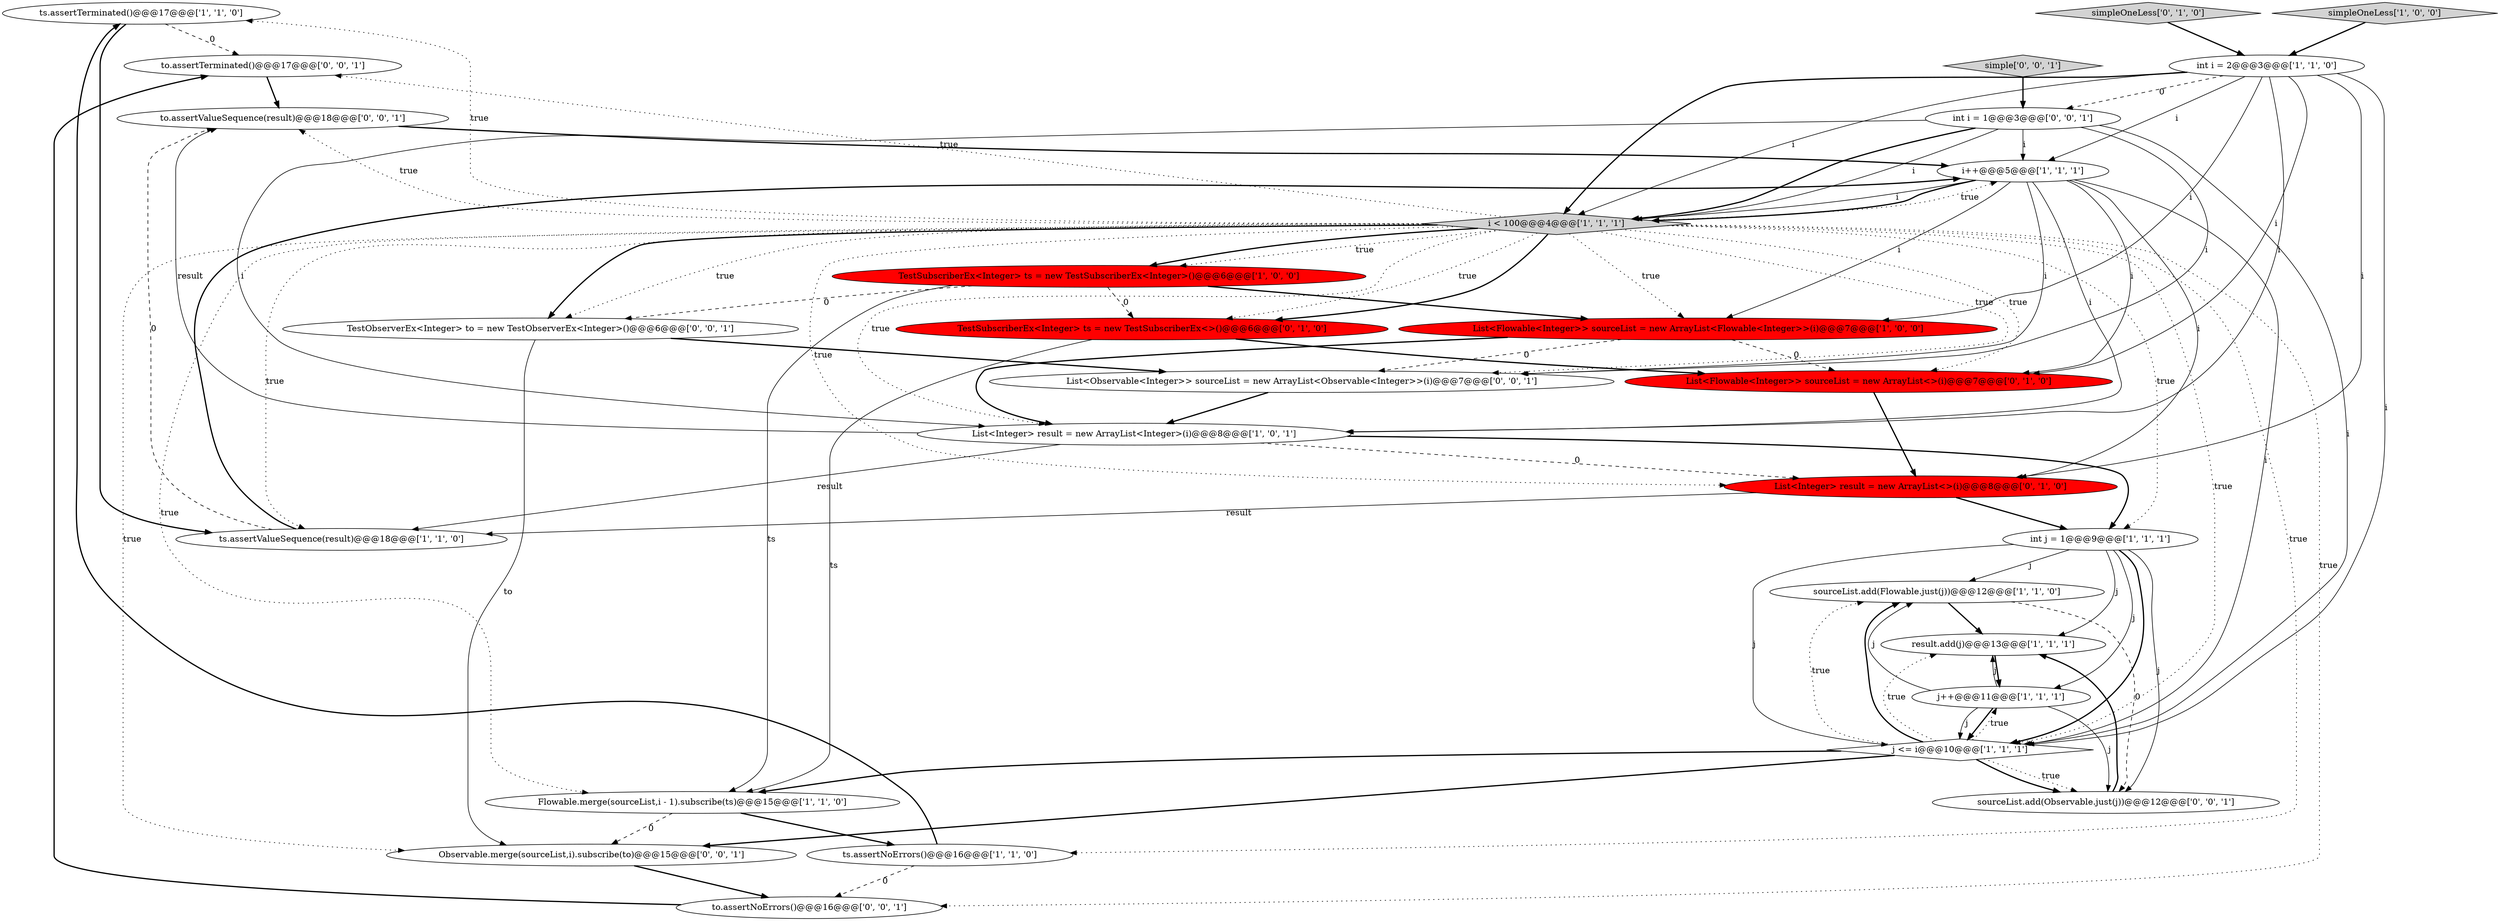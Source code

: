 digraph {
1 [style = filled, label = "ts.assertTerminated()@@@17@@@['1', '1', '0']", fillcolor = white, shape = ellipse image = "AAA0AAABBB1BBB"];
12 [style = filled, label = "sourceList.add(Flowable.just(j))@@@12@@@['1', '1', '0']", fillcolor = white, shape = ellipse image = "AAA0AAABBB1BBB"];
21 [style = filled, label = "Observable.merge(sourceList,i).subscribe(to)@@@15@@@['0', '0', '1']", fillcolor = white, shape = ellipse image = "AAA0AAABBB3BBB"];
15 [style = filled, label = "Flowable.merge(sourceList,i - 1).subscribe(ts)@@@15@@@['1', '1', '0']", fillcolor = white, shape = ellipse image = "AAA0AAABBB1BBB"];
20 [style = filled, label = "to.assertValueSequence(result)@@@18@@@['0', '0', '1']", fillcolor = white, shape = ellipse image = "AAA0AAABBB3BBB"];
23 [style = filled, label = "List<Observable<Integer>> sourceList = new ArrayList<Observable<Integer>>(i)@@@7@@@['0', '0', '1']", fillcolor = white, shape = ellipse image = "AAA0AAABBB3BBB"];
6 [style = filled, label = "int i = 2@@@3@@@['1', '1', '0']", fillcolor = white, shape = ellipse image = "AAA0AAABBB1BBB"];
5 [style = filled, label = "List<Integer> result = new ArrayList<Integer>(i)@@@8@@@['1', '0', '1']", fillcolor = white, shape = ellipse image = "AAA0AAABBB1BBB"];
3 [style = filled, label = "j++@@@11@@@['1', '1', '1']", fillcolor = white, shape = ellipse image = "AAA0AAABBB1BBB"];
22 [style = filled, label = "int i = 1@@@3@@@['0', '0', '1']", fillcolor = white, shape = ellipse image = "AAA0AAABBB3BBB"];
4 [style = filled, label = "List<Flowable<Integer>> sourceList = new ArrayList<Flowable<Integer>>(i)@@@7@@@['1', '0', '0']", fillcolor = red, shape = ellipse image = "AAA1AAABBB1BBB"];
8 [style = filled, label = "j <= i@@@10@@@['1', '1', '1']", fillcolor = white, shape = diamond image = "AAA0AAABBB1BBB"];
26 [style = filled, label = "TestObserverEx<Integer> to = new TestObserverEx<Integer>()@@@6@@@['0', '0', '1']", fillcolor = white, shape = ellipse image = "AAA0AAABBB3BBB"];
10 [style = filled, label = "result.add(j)@@@13@@@['1', '1', '1']", fillcolor = white, shape = ellipse image = "AAA0AAABBB1BBB"];
25 [style = filled, label = "sourceList.add(Observable.just(j))@@@12@@@['0', '0', '1']", fillcolor = white, shape = ellipse image = "AAA0AAABBB3BBB"];
9 [style = filled, label = "simpleOneLess['1', '0', '0']", fillcolor = lightgray, shape = diamond image = "AAA0AAABBB1BBB"];
16 [style = filled, label = "List<Integer> result = new ArrayList<>(i)@@@8@@@['0', '1', '0']", fillcolor = red, shape = ellipse image = "AAA1AAABBB2BBB"];
0 [style = filled, label = "i++@@@5@@@['1', '1', '1']", fillcolor = white, shape = ellipse image = "AAA0AAABBB1BBB"];
28 [style = filled, label = "to.assertTerminated()@@@17@@@['0', '0', '1']", fillcolor = white, shape = ellipse image = "AAA0AAABBB3BBB"];
7 [style = filled, label = "ts.assertValueSequence(result)@@@18@@@['1', '1', '0']", fillcolor = white, shape = ellipse image = "AAA0AAABBB1BBB"];
13 [style = filled, label = "ts.assertNoErrors()@@@16@@@['1', '1', '0']", fillcolor = white, shape = ellipse image = "AAA0AAABBB1BBB"];
11 [style = filled, label = "TestSubscriberEx<Integer> ts = new TestSubscriberEx<Integer>()@@@6@@@['1', '0', '0']", fillcolor = red, shape = ellipse image = "AAA1AAABBB1BBB"];
14 [style = filled, label = "int j = 1@@@9@@@['1', '1', '1']", fillcolor = white, shape = ellipse image = "AAA0AAABBB1BBB"];
19 [style = filled, label = "TestSubscriberEx<Integer> ts = new TestSubscriberEx<>()@@@6@@@['0', '1', '0']", fillcolor = red, shape = ellipse image = "AAA1AAABBB2BBB"];
18 [style = filled, label = "simpleOneLess['0', '1', '0']", fillcolor = lightgray, shape = diamond image = "AAA0AAABBB2BBB"];
27 [style = filled, label = "to.assertNoErrors()@@@16@@@['0', '0', '1']", fillcolor = white, shape = ellipse image = "AAA0AAABBB3BBB"];
24 [style = filled, label = "simple['0', '0', '1']", fillcolor = lightgray, shape = diamond image = "AAA0AAABBB3BBB"];
17 [style = filled, label = "List<Flowable<Integer>> sourceList = new ArrayList<>(i)@@@7@@@['0', '1', '0']", fillcolor = red, shape = ellipse image = "AAA1AAABBB2BBB"];
2 [style = filled, label = "i < 100@@@4@@@['1', '1', '1']", fillcolor = lightgray, shape = diamond image = "AAA0AAABBB1BBB"];
2->26 [style = bold, label=""];
28->20 [style = bold, label=""];
27->28 [style = bold, label=""];
20->0 [style = bold, label=""];
16->7 [style = solid, label="result"];
2->15 [style = dotted, label="true"];
7->20 [style = dashed, label="0"];
2->23 [style = dotted, label="true"];
0->4 [style = solid, label="i"];
22->5 [style = solid, label="i"];
22->0 [style = solid, label="i"];
13->1 [style = bold, label=""];
9->6 [style = bold, label=""];
2->11 [style = dotted, label="true"];
12->10 [style = bold, label=""];
14->10 [style = solid, label="j"];
16->14 [style = bold, label=""];
25->10 [style = bold, label=""];
5->7 [style = solid, label="result"];
4->23 [style = dashed, label="0"];
2->8 [style = dotted, label="true"];
17->16 [style = bold, label=""];
6->16 [style = solid, label="i"];
2->20 [style = dotted, label="true"];
15->13 [style = bold, label=""];
6->4 [style = solid, label="i"];
2->0 [style = dotted, label="true"];
4->17 [style = dashed, label="0"];
6->5 [style = solid, label="i"];
14->12 [style = solid, label="j"];
3->10 [style = solid, label="j"];
14->8 [style = solid, label="j"];
22->2 [style = solid, label="i"];
7->0 [style = bold, label=""];
2->21 [style = dotted, label="true"];
2->28 [style = dotted, label="true"];
3->8 [style = solid, label="j"];
6->22 [style = dashed, label="0"];
6->2 [style = bold, label=""];
0->17 [style = solid, label="i"];
6->2 [style = solid, label="i"];
8->12 [style = dotted, label="true"];
2->27 [style = dotted, label="true"];
0->8 [style = solid, label="i"];
14->8 [style = bold, label=""];
2->19 [style = dotted, label="true"];
8->25 [style = dotted, label="true"];
8->15 [style = bold, label=""];
22->2 [style = bold, label=""];
23->5 [style = bold, label=""];
21->27 [style = bold, label=""];
11->4 [style = bold, label=""];
11->26 [style = dashed, label="0"];
26->21 [style = solid, label="to"];
15->21 [style = dashed, label="0"];
19->17 [style = bold, label=""];
1->28 [style = dashed, label="0"];
1->7 [style = bold, label=""];
8->3 [style = dotted, label="true"];
14->3 [style = solid, label="j"];
22->23 [style = solid, label="i"];
5->20 [style = solid, label="result"];
0->23 [style = solid, label="i"];
5->16 [style = dashed, label="0"];
13->27 [style = dashed, label="0"];
0->16 [style = solid, label="i"];
18->6 [style = bold, label=""];
3->8 [style = bold, label=""];
2->4 [style = dotted, label="true"];
2->26 [style = dotted, label="true"];
2->14 [style = dotted, label="true"];
2->5 [style = dotted, label="true"];
4->5 [style = bold, label=""];
2->11 [style = bold, label=""];
8->12 [style = bold, label=""];
2->16 [style = dotted, label="true"];
19->15 [style = solid, label="ts"];
0->2 [style = solid, label="i"];
2->19 [style = bold, label=""];
2->17 [style = dotted, label="true"];
0->2 [style = bold, label=""];
10->3 [style = bold, label=""];
5->14 [style = bold, label=""];
8->10 [style = dotted, label="true"];
24->22 [style = bold, label=""];
6->8 [style = solid, label="i"];
0->5 [style = solid, label="i"];
6->0 [style = solid, label="i"];
12->25 [style = dashed, label="0"];
6->17 [style = solid, label="i"];
11->19 [style = dashed, label="0"];
2->1 [style = dotted, label="true"];
2->7 [style = dotted, label="true"];
26->23 [style = bold, label=""];
8->21 [style = bold, label=""];
3->12 [style = solid, label="j"];
8->25 [style = bold, label=""];
22->8 [style = solid, label="i"];
14->25 [style = solid, label="j"];
3->25 [style = solid, label="j"];
2->13 [style = dotted, label="true"];
11->15 [style = solid, label="ts"];
}

